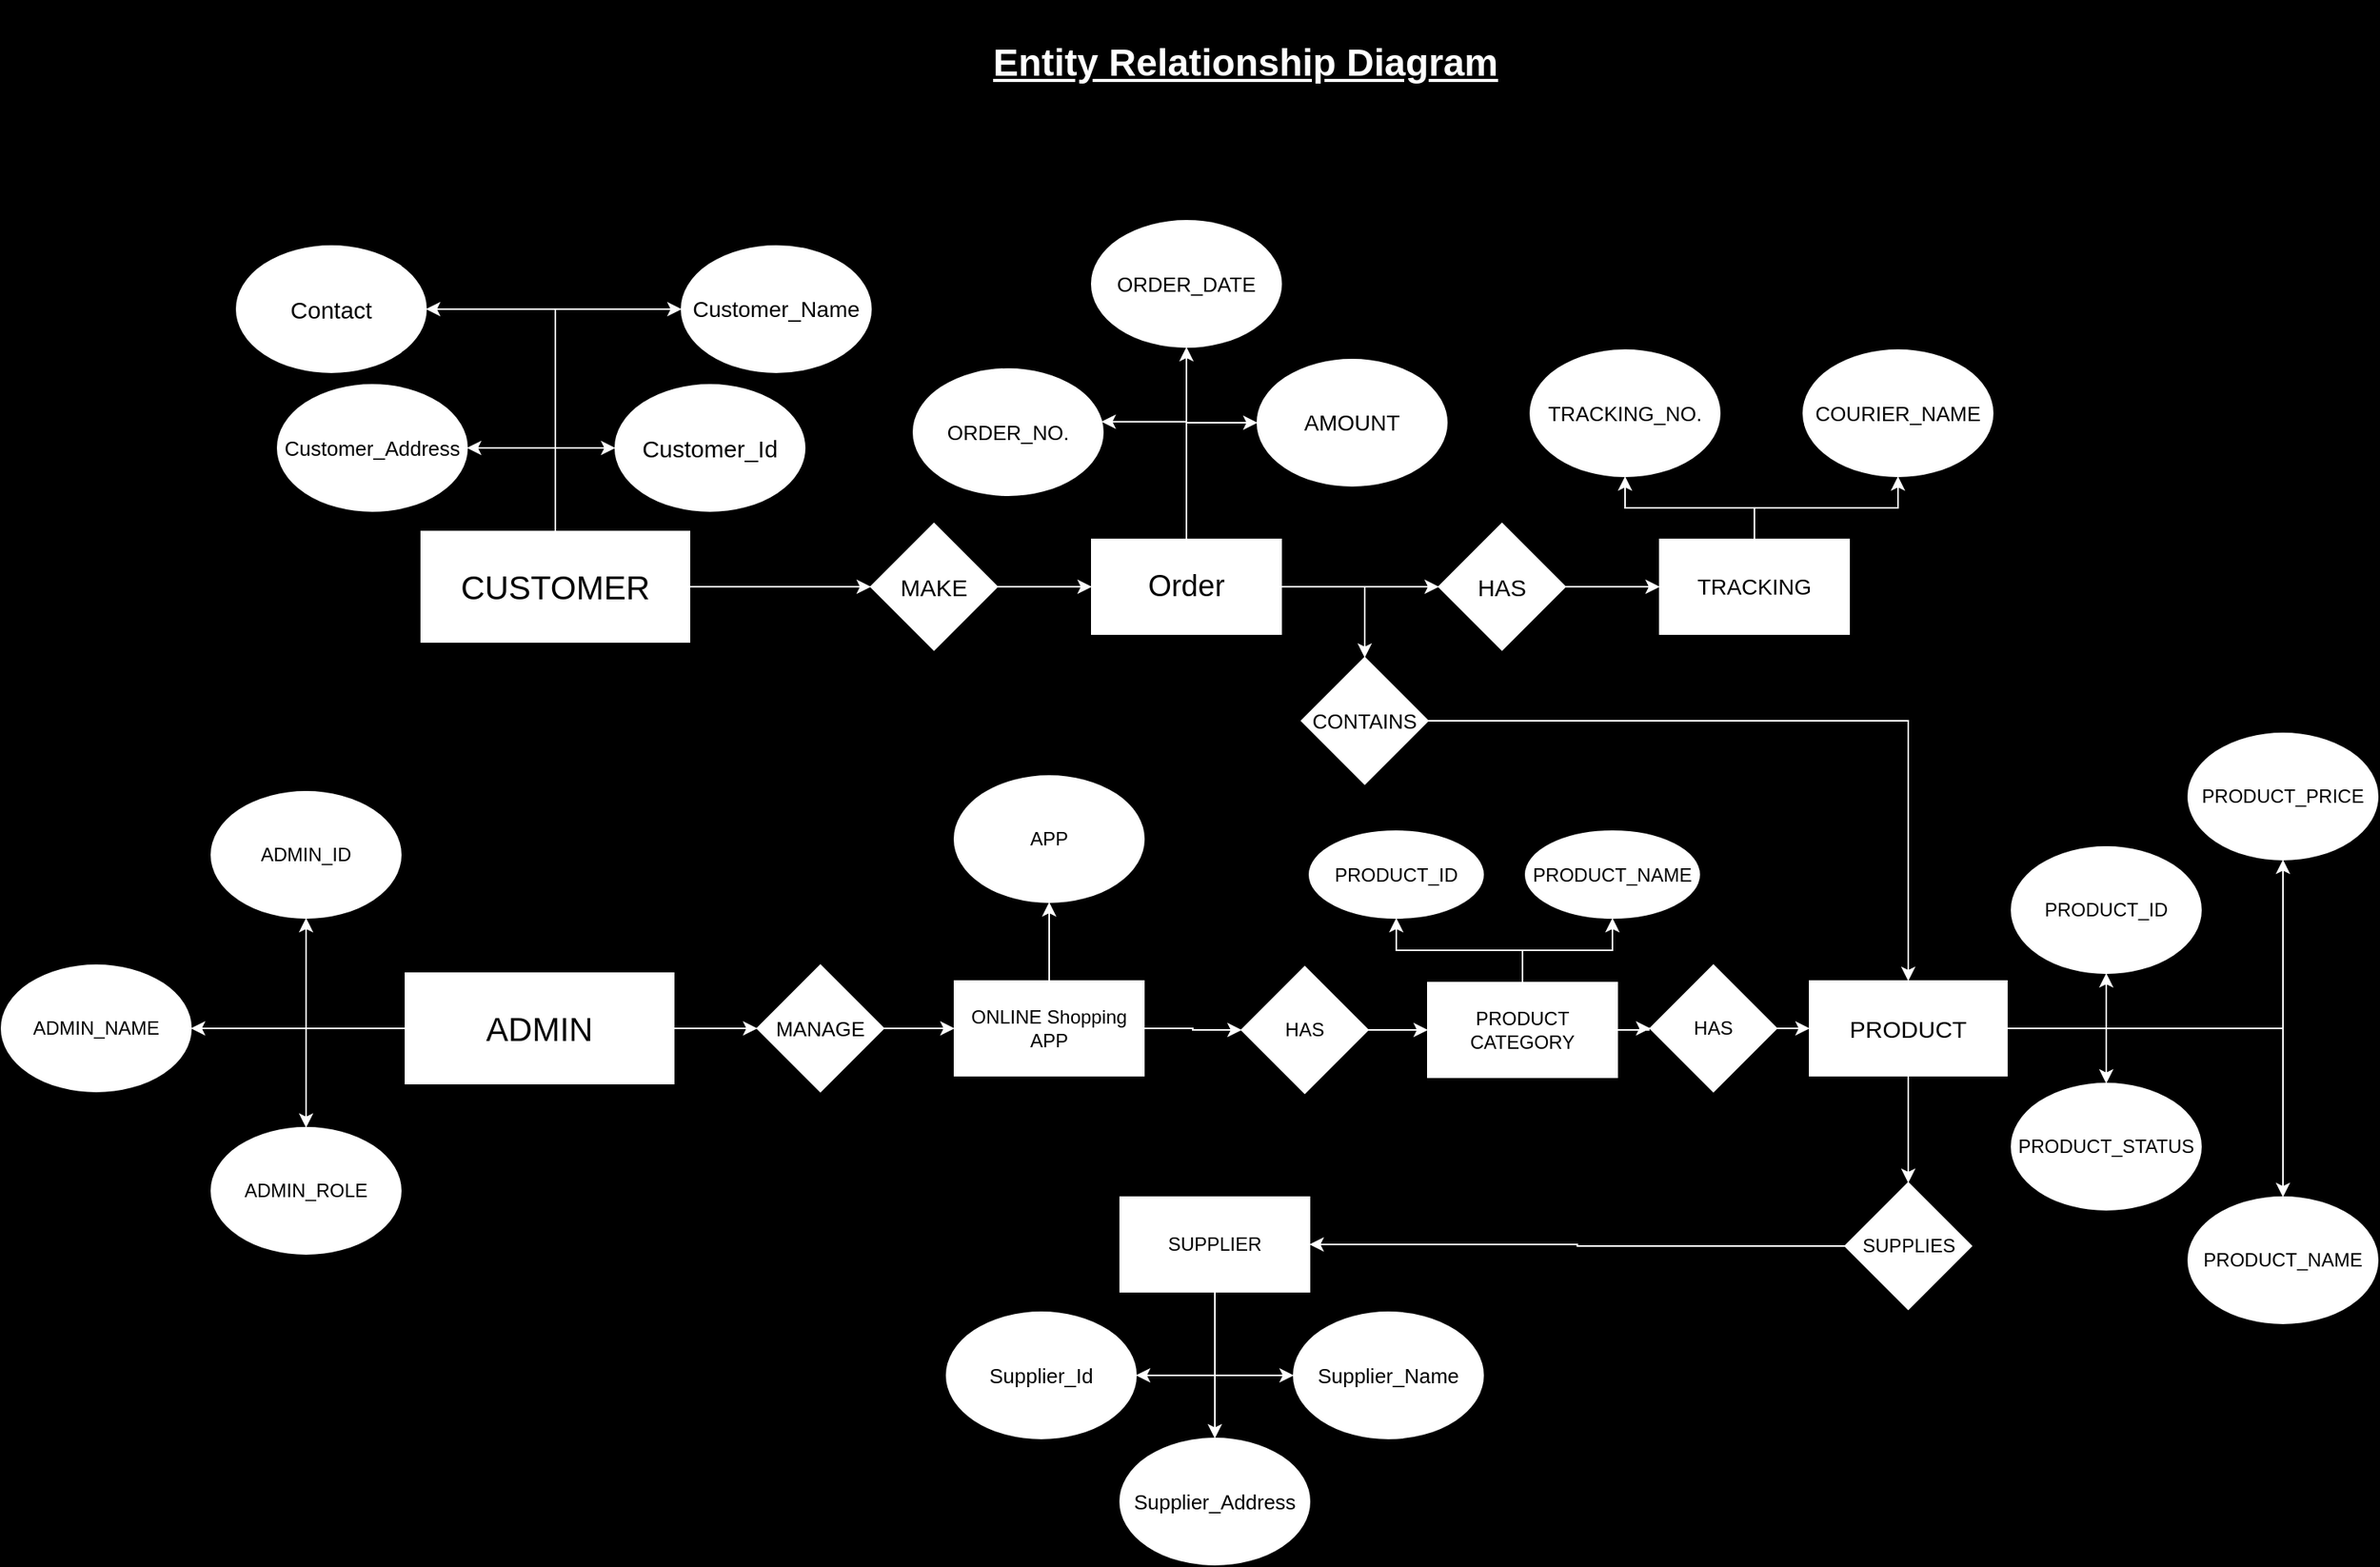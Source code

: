 <mxfile version="24.0.5" type="device">
  <diagram id="R2lEEEUBdFMjLlhIrx00" name="Page-1">
    <mxGraphModel dx="3421" dy="1551" grid="0" gridSize="10" guides="1" tooltips="1" connect="1" arrows="1" fold="1" page="0" pageScale="1" pageWidth="850" pageHeight="1100" background="#000000" math="0" shadow="0" extFonts="Permanent Marker^https://fonts.googleapis.com/css?family=Permanent+Marker">
      <root>
        <mxCell id="0" />
        <mxCell id="1" parent="0" />
        <mxCell id="Bi1fVH9bBWvj0MdAsN5d-1" value="&lt;font style=&quot;font-size: 14px;&quot;&gt;Customer_Name&lt;/font&gt;" style="ellipse;whiteSpace=wrap;html=1;strokeColor=#FFFFFF;" parent="1" vertex="1">
          <mxGeometry x="-658" y="-181" width="120" height="80" as="geometry" />
        </mxCell>
        <mxCell id="Bi1fVH9bBWvj0MdAsN5d-12" value="" style="edgeStyle=orthogonalEdgeStyle;rounded=0;orthogonalLoop=1;jettySize=auto;html=1;strokeColor=#FFFFFF;" parent="1" source="Bi1fVH9bBWvj0MdAsN5d-2" target="Bi1fVH9bBWvj0MdAsN5d-11" edge="1">
          <mxGeometry relative="1" as="geometry" />
        </mxCell>
        <mxCell id="2LKeGOVi453FV_1qw3CK-14" style="edgeStyle=orthogonalEdgeStyle;rounded=0;orthogonalLoop=1;jettySize=auto;html=1;entryX=1;entryY=0.5;entryDx=0;entryDy=0;strokeColor=#FFFFFF;" edge="1" parent="1" source="Bi1fVH9bBWvj0MdAsN5d-2" target="Bi1fVH9bBWvj0MdAsN5d-4">
          <mxGeometry relative="1" as="geometry" />
        </mxCell>
        <mxCell id="2LKeGOVi453FV_1qw3CK-15" style="edgeStyle=orthogonalEdgeStyle;rounded=0;orthogonalLoop=1;jettySize=auto;html=1;entryX=0;entryY=0.5;entryDx=0;entryDy=0;strokeColor=#FFFFFF;" edge="1" parent="1" source="Bi1fVH9bBWvj0MdAsN5d-2" target="Bi1fVH9bBWvj0MdAsN5d-10">
          <mxGeometry relative="1" as="geometry" />
        </mxCell>
        <mxCell id="2LKeGOVi453FV_1qw3CK-17" style="edgeStyle=orthogonalEdgeStyle;rounded=0;orthogonalLoop=1;jettySize=auto;html=1;entryX=0;entryY=0.5;entryDx=0;entryDy=0;strokeColor=#FFFFFF;" edge="1" parent="1" source="Bi1fVH9bBWvj0MdAsN5d-2" target="Bi1fVH9bBWvj0MdAsN5d-1">
          <mxGeometry relative="1" as="geometry" />
        </mxCell>
        <mxCell id="2LKeGOVi453FV_1qw3CK-34" style="edgeStyle=orthogonalEdgeStyle;rounded=0;orthogonalLoop=1;jettySize=auto;html=1;entryX=1;entryY=0.5;entryDx=0;entryDy=0;strokeColor=#FFFFFF;" edge="1" parent="1" source="Bi1fVH9bBWvj0MdAsN5d-2" target="Bi1fVH9bBWvj0MdAsN5d-8">
          <mxGeometry relative="1" as="geometry" />
        </mxCell>
        <object label="&lt;font style=&quot;font-size: 21px;&quot;&gt;CUSTOMER&lt;/font&gt;" CUSTOMER="CUSTOmER" id="Bi1fVH9bBWvj0MdAsN5d-2">
          <mxCell style="rounded=0;whiteSpace=wrap;html=1;strokeColor=#FFFFFF;" parent="1" vertex="1">
            <mxGeometry x="-823" width="170" height="70" as="geometry" />
          </mxCell>
        </object>
        <mxCell id="Bi1fVH9bBWvj0MdAsN5d-4" value="&lt;font style=&quot;font-size: 13px;&quot;&gt;Customer_Address&lt;/font&gt;" style="ellipse;whiteSpace=wrap;html=1;strokeColor=#FFFFFF;" parent="1" vertex="1">
          <mxGeometry x="-914" y="-93" width="120" height="80" as="geometry" />
        </mxCell>
        <mxCell id="Bi1fVH9bBWvj0MdAsN5d-8" value="&lt;font style=&quot;font-size: 15px;&quot;&gt;Contact&lt;/font&gt;" style="ellipse;whiteSpace=wrap;html=1;strokeColor=#FFFFFF;" parent="1" vertex="1">
          <mxGeometry x="-940" y="-181" width="120" height="80" as="geometry" />
        </mxCell>
        <mxCell id="Bi1fVH9bBWvj0MdAsN5d-10" value="&lt;font style=&quot;font-size: 15px;&quot;&gt;Customer_Id&lt;/font&gt;" style="ellipse;whiteSpace=wrap;html=1;strokeColor=#FFFFFF;" parent="1" vertex="1">
          <mxGeometry x="-700" y="-93" width="120" height="80" as="geometry" />
        </mxCell>
        <mxCell id="Bi1fVH9bBWvj0MdAsN5d-14" value="" style="edgeStyle=orthogonalEdgeStyle;rounded=0;orthogonalLoop=1;jettySize=auto;html=1;strokeColor=#FFFFFF;" parent="1" source="Bi1fVH9bBWvj0MdAsN5d-11" target="Bi1fVH9bBWvj0MdAsN5d-13" edge="1">
          <mxGeometry relative="1" as="geometry" />
        </mxCell>
        <mxCell id="Bi1fVH9bBWvj0MdAsN5d-11" value="&lt;font style=&quot;font-size: 15px;&quot;&gt;MAKE&lt;/font&gt;" style="rhombus;whiteSpace=wrap;html=1;rounded=0;strokeColor=#FFFFFF;" parent="1" vertex="1">
          <mxGeometry x="-538" y="-5" width="80" height="80" as="geometry" />
        </mxCell>
        <mxCell id="Bi1fVH9bBWvj0MdAsN5d-16" value="" style="edgeStyle=orthogonalEdgeStyle;rounded=0;orthogonalLoop=1;jettySize=auto;html=1;strokeColor=#FFFFFF;" parent="1" source="Bi1fVH9bBWvj0MdAsN5d-13" target="Bi1fVH9bBWvj0MdAsN5d-15" edge="1">
          <mxGeometry relative="1" as="geometry" />
        </mxCell>
        <mxCell id="Bi1fVH9bBWvj0MdAsN5d-22" value="" style="edgeStyle=orthogonalEdgeStyle;rounded=0;orthogonalLoop=1;jettySize=auto;html=1;strokeColor=#FFFFFF;" parent="1" source="Bi1fVH9bBWvj0MdAsN5d-13" target="Bi1fVH9bBWvj0MdAsN5d-21" edge="1">
          <mxGeometry relative="1" as="geometry" />
        </mxCell>
        <mxCell id="2LKeGOVi453FV_1qw3CK-7" style="edgeStyle=orthogonalEdgeStyle;rounded=0;orthogonalLoop=1;jettySize=auto;html=1;strokeColor=#FFFFFF;" edge="1" parent="1" source="Bi1fVH9bBWvj0MdAsN5d-13" target="Bi1fVH9bBWvj0MdAsN5d-27">
          <mxGeometry relative="1" as="geometry" />
        </mxCell>
        <mxCell id="2LKeGOVi453FV_1qw3CK-11" style="edgeStyle=orthogonalEdgeStyle;rounded=0;orthogonalLoop=1;jettySize=auto;html=1;entryX=0;entryY=0.5;entryDx=0;entryDy=0;strokeColor=#FFFFFF;" edge="1" parent="1" source="Bi1fVH9bBWvj0MdAsN5d-13" target="Bi1fVH9bBWvj0MdAsN5d-28">
          <mxGeometry relative="1" as="geometry" />
        </mxCell>
        <mxCell id="Bi1fVH9bBWvj0MdAsN5d-13" value="&lt;font style=&quot;font-size: 19px;&quot;&gt;Order&lt;/font&gt;" style="whiteSpace=wrap;html=1;rounded=0;strokeColor=#FFFFFF;" parent="1" vertex="1">
          <mxGeometry x="-398" y="5" width="120" height="60" as="geometry" />
        </mxCell>
        <mxCell id="Bi1fVH9bBWvj0MdAsN5d-18" value="" style="edgeStyle=orthogonalEdgeStyle;rounded=0;orthogonalLoop=1;jettySize=auto;html=1;strokeColor=#FFFFFF;" parent="1" source="Bi1fVH9bBWvj0MdAsN5d-15" target="Bi1fVH9bBWvj0MdAsN5d-17" edge="1">
          <mxGeometry relative="1" as="geometry" />
        </mxCell>
        <mxCell id="Bi1fVH9bBWvj0MdAsN5d-15" value="&lt;font style=&quot;font-size: 15px;&quot;&gt;HAS&lt;/font&gt;" style="rhombus;whiteSpace=wrap;html=1;rounded=0;strokeColor=#FFFFFF;" parent="1" vertex="1">
          <mxGeometry x="-178" y="-5" width="80" height="80" as="geometry" />
        </mxCell>
        <mxCell id="2LKeGOVi453FV_1qw3CK-18" style="edgeStyle=orthogonalEdgeStyle;rounded=0;orthogonalLoop=1;jettySize=auto;html=1;strokeColor=#FFFFFF;" edge="1" parent="1" source="Bi1fVH9bBWvj0MdAsN5d-17" target="Bi1fVH9bBWvj0MdAsN5d-29">
          <mxGeometry relative="1" as="geometry" />
        </mxCell>
        <mxCell id="2LKeGOVi453FV_1qw3CK-19" style="edgeStyle=orthogonalEdgeStyle;rounded=0;orthogonalLoop=1;jettySize=auto;html=1;strokeColor=#FFFFFF;" edge="1" parent="1" source="Bi1fVH9bBWvj0MdAsN5d-17" target="Bi1fVH9bBWvj0MdAsN5d-30">
          <mxGeometry relative="1" as="geometry" />
        </mxCell>
        <mxCell id="Bi1fVH9bBWvj0MdAsN5d-17" value="&lt;font style=&quot;font-size: 14px;&quot;&gt;TRACKING&lt;/font&gt;" style="whiteSpace=wrap;html=1;rounded=0;strokeColor=#FFFFFF;" parent="1" vertex="1">
          <mxGeometry x="-38" y="5" width="120" height="60" as="geometry" />
        </mxCell>
        <mxCell id="Bi1fVH9bBWvj0MdAsN5d-35" value="" style="edgeStyle=orthogonalEdgeStyle;rounded=0;orthogonalLoop=1;jettySize=auto;html=1;strokeColor=#FFFFFF;" parent="1" source="Bi1fVH9bBWvj0MdAsN5d-21" target="Bi1fVH9bBWvj0MdAsN5d-34" edge="1">
          <mxGeometry relative="1" as="geometry" />
        </mxCell>
        <mxCell id="Bi1fVH9bBWvj0MdAsN5d-21" value="&lt;font style=&quot;font-size: 13px;&quot;&gt;CONTAINS&lt;/font&gt;" style="rhombus;whiteSpace=wrap;html=1;rounded=0;strokeColor=#FFFFFF;" parent="1" vertex="1">
          <mxGeometry x="-265" y="80" width="80" height="80" as="geometry" />
        </mxCell>
        <mxCell id="Bi1fVH9bBWvj0MdAsN5d-26" value="&lt;font style=&quot;font-size: 13px;&quot;&gt;ORDER_NO.&lt;/font&gt;" style="ellipse;whiteSpace=wrap;html=1;strokeColor=#FFFFFF;" parent="1" vertex="1">
          <mxGeometry x="-511" y="-103" width="120" height="80" as="geometry" />
        </mxCell>
        <mxCell id="Bi1fVH9bBWvj0MdAsN5d-27" value="&lt;font style=&quot;font-size: 13px;&quot;&gt;ORDER_DATE&lt;/font&gt;" style="ellipse;whiteSpace=wrap;html=1;strokeColor=#FFFFFF;" parent="1" vertex="1">
          <mxGeometry x="-398" y="-197" width="120" height="80" as="geometry" />
        </mxCell>
        <mxCell id="Bi1fVH9bBWvj0MdAsN5d-28" value="&lt;font style=&quot;font-size: 14px;&quot;&gt;AMOUNT&lt;/font&gt;" style="ellipse;whiteSpace=wrap;html=1;strokeColor=#FFFFFF;" parent="1" vertex="1">
          <mxGeometry x="-293" y="-109" width="120" height="80" as="geometry" />
        </mxCell>
        <mxCell id="Bi1fVH9bBWvj0MdAsN5d-29" value="&lt;font style=&quot;font-size: 13px;&quot;&gt;TRACKING_NO.&lt;/font&gt;" style="ellipse;whiteSpace=wrap;html=1;strokeColor=#FFFFFF;" parent="1" vertex="1">
          <mxGeometry x="-120" y="-115" width="120" height="80" as="geometry" />
        </mxCell>
        <mxCell id="Bi1fVH9bBWvj0MdAsN5d-30" value="&lt;font style=&quot;font-size: 13px;&quot;&gt;COURIER_NAME&lt;/font&gt;" style="ellipse;whiteSpace=wrap;html=1;strokeColor=#FFFFFF;" parent="1" vertex="1">
          <mxGeometry x="53" y="-115" width="120" height="80" as="geometry" />
        </mxCell>
        <mxCell id="Bi1fVH9bBWvj0MdAsN5d-33" value="&lt;span&gt;&lt;span&gt;&lt;font&gt;Entity Relationship Diagram&lt;/font&gt;&lt;/span&gt;&lt;/span&gt;" style="text;strokeColor=none;fillColor=none;html=1;fontSize=24;fontStyle=5;verticalAlign=middle;align=center;fontColor=#FFFFFF;" parent="1" vertex="1">
          <mxGeometry x="-476" y="-337" width="350" height="80" as="geometry" />
        </mxCell>
        <mxCell id="Bi1fVH9bBWvj0MdAsN5d-48" value="" style="edgeStyle=orthogonalEdgeStyle;rounded=0;orthogonalLoop=1;jettySize=auto;html=1;strokeColor=#FFFFFF;" parent="1" source="Bi1fVH9bBWvj0MdAsN5d-34" target="Bi1fVH9bBWvj0MdAsN5d-47" edge="1">
          <mxGeometry relative="1" as="geometry" />
        </mxCell>
        <mxCell id="2LKeGOVi453FV_1qw3CK-20" style="edgeStyle=orthogonalEdgeStyle;rounded=0;orthogonalLoop=1;jettySize=auto;html=1;entryX=0.5;entryY=1;entryDx=0;entryDy=0;strokeColor=#FFFFFF;" edge="1" parent="1" source="Bi1fVH9bBWvj0MdAsN5d-34" target="Bi1fVH9bBWvj0MdAsN5d-43">
          <mxGeometry relative="1" as="geometry" />
        </mxCell>
        <mxCell id="2LKeGOVi453FV_1qw3CK-22" style="edgeStyle=orthogonalEdgeStyle;rounded=0;orthogonalLoop=1;jettySize=auto;html=1;entryX=0.5;entryY=0;entryDx=0;entryDy=0;strokeColor=#FFFFFF;" edge="1" parent="1" source="Bi1fVH9bBWvj0MdAsN5d-34" target="Bi1fVH9bBWvj0MdAsN5d-41">
          <mxGeometry relative="1" as="geometry" />
        </mxCell>
        <mxCell id="2LKeGOVi453FV_1qw3CK-23" style="edgeStyle=orthogonalEdgeStyle;rounded=0;orthogonalLoop=1;jettySize=auto;html=1;strokeColor=#FFFFFF;" edge="1" parent="1" source="Bi1fVH9bBWvj0MdAsN5d-34" target="Bi1fVH9bBWvj0MdAsN5d-40">
          <mxGeometry relative="1" as="geometry" />
        </mxCell>
        <mxCell id="2LKeGOVi453FV_1qw3CK-26" style="edgeStyle=orthogonalEdgeStyle;rounded=0;orthogonalLoop=1;jettySize=auto;html=1;entryX=0.5;entryY=0;entryDx=0;entryDy=0;strokeColor=#FFFFFF;" edge="1" parent="1" source="Bi1fVH9bBWvj0MdAsN5d-34" target="Bi1fVH9bBWvj0MdAsN5d-42">
          <mxGeometry relative="1" as="geometry" />
        </mxCell>
        <mxCell id="Bi1fVH9bBWvj0MdAsN5d-34" value="&lt;font style=&quot;font-size: 15px;&quot;&gt;PRODUCT&lt;/font&gt;" style="whiteSpace=wrap;html=1;rounded=0;strokeColor=#FFFFFF;" parent="1" vertex="1">
          <mxGeometry x="57" y="285" width="125" height="60" as="geometry" />
        </mxCell>
        <mxCell id="Bi1fVH9bBWvj0MdAsN5d-40" value="PRODUCT_PRICE" style="ellipse;whiteSpace=wrap;html=1;strokeColor=#FFFFFF;" parent="1" vertex="1">
          <mxGeometry x="297" y="128" width="120" height="80" as="geometry" />
        </mxCell>
        <mxCell id="Bi1fVH9bBWvj0MdAsN5d-41" value="PRODUCT_STATUS" style="ellipse;whiteSpace=wrap;html=1;strokeColor=#FFFFFF;" parent="1" vertex="1">
          <mxGeometry x="185" y="350" width="120" height="80" as="geometry" />
        </mxCell>
        <mxCell id="Bi1fVH9bBWvj0MdAsN5d-42" value="PRODUCT_NAME" style="ellipse;whiteSpace=wrap;html=1;strokeColor=#FFFFFF;" parent="1" vertex="1">
          <mxGeometry x="297" y="422" width="120" height="80" as="geometry" />
        </mxCell>
        <mxCell id="Bi1fVH9bBWvj0MdAsN5d-43" value="PRODUCT_ID" style="ellipse;whiteSpace=wrap;html=1;strokeColor=#FFFFFF;" parent="1" vertex="1">
          <mxGeometry x="185" y="200" width="120" height="80" as="geometry" />
        </mxCell>
        <mxCell id="Bi1fVH9bBWvj0MdAsN5d-50" value="" style="edgeStyle=orthogonalEdgeStyle;rounded=0;orthogonalLoop=1;jettySize=auto;html=1;strokeColor=#FFFFFF;" parent="1" source="Bi1fVH9bBWvj0MdAsN5d-47" target="Bi1fVH9bBWvj0MdAsN5d-49" edge="1">
          <mxGeometry relative="1" as="geometry" />
        </mxCell>
        <mxCell id="Bi1fVH9bBWvj0MdAsN5d-47" value="SUPPLIES" style="rhombus;whiteSpace=wrap;html=1;rounded=0;strokeColor=#FFFFFF;" parent="1" vertex="1">
          <mxGeometry x="79.5" y="413" width="80" height="80" as="geometry" />
        </mxCell>
        <mxCell id="2LKeGOVi453FV_1qw3CK-29" style="edgeStyle=orthogonalEdgeStyle;rounded=0;orthogonalLoop=1;jettySize=auto;html=1;strokeColor=#FFFFFF;" edge="1" parent="1" source="Bi1fVH9bBWvj0MdAsN5d-49" target="Bi1fVH9bBWvj0MdAsN5d-72">
          <mxGeometry relative="1" as="geometry" />
        </mxCell>
        <mxCell id="2LKeGOVi453FV_1qw3CK-30" style="edgeStyle=orthogonalEdgeStyle;rounded=0;orthogonalLoop=1;jettySize=auto;html=1;entryX=1;entryY=0.5;entryDx=0;entryDy=0;strokeColor=#FFFFFF;" edge="1" parent="1" source="Bi1fVH9bBWvj0MdAsN5d-49" target="Bi1fVH9bBWvj0MdAsN5d-74">
          <mxGeometry relative="1" as="geometry" />
        </mxCell>
        <mxCell id="2LKeGOVi453FV_1qw3CK-33" style="edgeStyle=orthogonalEdgeStyle;rounded=0;orthogonalLoop=1;jettySize=auto;html=1;entryX=0;entryY=0.5;entryDx=0;entryDy=0;strokeColor=#FFFFFF;" edge="1" parent="1" source="Bi1fVH9bBWvj0MdAsN5d-49" target="Bi1fVH9bBWvj0MdAsN5d-73">
          <mxGeometry relative="1" as="geometry" />
        </mxCell>
        <mxCell id="Bi1fVH9bBWvj0MdAsN5d-49" value="SUPPLIER" style="whiteSpace=wrap;html=1;rounded=0;strokeColor=#FFFFFF;" parent="1" vertex="1">
          <mxGeometry x="-380" y="422" width="120" height="60" as="geometry" />
        </mxCell>
        <mxCell id="Bi1fVH9bBWvj0MdAsN5d-53" value="" style="edgeStyle=orthogonalEdgeStyle;rounded=0;orthogonalLoop=1;jettySize=auto;html=1;strokeColor=#FFFFFF;" parent="1" source="Bi1fVH9bBWvj0MdAsN5d-51" target="Bi1fVH9bBWvj0MdAsN5d-52" edge="1">
          <mxGeometry relative="1" as="geometry" />
        </mxCell>
        <mxCell id="Bi1fVH9bBWvj0MdAsN5d-84" style="edgeStyle=orthogonalEdgeStyle;rounded=0;orthogonalLoop=1;jettySize=auto;html=1;exitX=0;exitY=0.5;exitDx=0;exitDy=0;strokeColor=#FFFFFF;" parent="1" source="Bi1fVH9bBWvj0MdAsN5d-51" target="Bi1fVH9bBWvj0MdAsN5d-81" edge="1">
          <mxGeometry relative="1" as="geometry" />
        </mxCell>
        <mxCell id="2LKeGOVi453FV_1qw3CK-35" style="edgeStyle=orthogonalEdgeStyle;rounded=0;orthogonalLoop=1;jettySize=auto;html=1;entryX=0.5;entryY=0;entryDx=0;entryDy=0;strokeColor=#FFFFFF;" edge="1" parent="1" source="Bi1fVH9bBWvj0MdAsN5d-51" target="Bi1fVH9bBWvj0MdAsN5d-80">
          <mxGeometry relative="1" as="geometry" />
        </mxCell>
        <mxCell id="2LKeGOVi453FV_1qw3CK-36" style="edgeStyle=orthogonalEdgeStyle;rounded=0;orthogonalLoop=1;jettySize=auto;html=1;entryX=0.5;entryY=1;entryDx=0;entryDy=0;strokeColor=#FFFFFF;" edge="1" parent="1" source="Bi1fVH9bBWvj0MdAsN5d-51" target="Bi1fVH9bBWvj0MdAsN5d-82">
          <mxGeometry relative="1" as="geometry" />
        </mxCell>
        <object label="&lt;font style=&quot;font-size: 21px;&quot;&gt;ADMIN&lt;/font&gt;" CUSTOMER="CUSTOmER" id="Bi1fVH9bBWvj0MdAsN5d-51">
          <mxCell style="rounded=0;whiteSpace=wrap;html=1;strokeColor=#FFFFFF;" parent="1" vertex="1">
            <mxGeometry x="-833" y="280" width="170" height="70" as="geometry" />
          </mxCell>
        </object>
        <mxCell id="Bi1fVH9bBWvj0MdAsN5d-57" value="" style="edgeStyle=orthogonalEdgeStyle;rounded=0;orthogonalLoop=1;jettySize=auto;html=1;strokeColor=#FFFFFF;" parent="1" source="Bi1fVH9bBWvj0MdAsN5d-52" target="Bi1fVH9bBWvj0MdAsN5d-56" edge="1">
          <mxGeometry relative="1" as="geometry" />
        </mxCell>
        <mxCell id="Bi1fVH9bBWvj0MdAsN5d-52" value="&lt;font style=&quot;font-size: 13px;&quot;&gt;MANAGE&lt;/font&gt;" style="rhombus;whiteSpace=wrap;html=1;rounded=0;strokeColor=#FFFFFF;" parent="1" vertex="1">
          <mxGeometry x="-610" y="275" width="80" height="80" as="geometry" />
        </mxCell>
        <mxCell id="Bi1fVH9bBWvj0MdAsN5d-59" value="" style="edgeStyle=orthogonalEdgeStyle;rounded=0;orthogonalLoop=1;jettySize=auto;html=1;strokeColor=#FFFFFF;" parent="1" source="Bi1fVH9bBWvj0MdAsN5d-56" target="Bi1fVH9bBWvj0MdAsN5d-58" edge="1">
          <mxGeometry relative="1" as="geometry" />
        </mxCell>
        <mxCell id="Bi1fVH9bBWvj0MdAsN5d-86" style="edgeStyle=orthogonalEdgeStyle;rounded=0;orthogonalLoop=1;jettySize=auto;html=1;exitX=0.5;exitY=0;exitDx=0;exitDy=0;strokeColor=#FFFFFF;" parent="1" source="Bi1fVH9bBWvj0MdAsN5d-56" target="Bi1fVH9bBWvj0MdAsN5d-87" edge="1">
          <mxGeometry relative="1" as="geometry">
            <mxPoint x="-425.333" y="235" as="targetPoint" />
          </mxGeometry>
        </mxCell>
        <mxCell id="Bi1fVH9bBWvj0MdAsN5d-56" value="ONLINE Shopping APP" style="whiteSpace=wrap;html=1;rounded=0;strokeColor=#FFFFFF;" parent="1" vertex="1">
          <mxGeometry x="-485" y="285" width="120" height="60" as="geometry" />
        </mxCell>
        <mxCell id="Bi1fVH9bBWvj0MdAsN5d-62" value="" style="edgeStyle=orthogonalEdgeStyle;rounded=0;orthogonalLoop=1;jettySize=auto;html=1;strokeColor=#FFFFFF;" parent="1" source="Bi1fVH9bBWvj0MdAsN5d-58" target="Bi1fVH9bBWvj0MdAsN5d-61" edge="1">
          <mxGeometry relative="1" as="geometry" />
        </mxCell>
        <mxCell id="Bi1fVH9bBWvj0MdAsN5d-58" value="HAS" style="rhombus;whiteSpace=wrap;html=1;rounded=0;strokeColor=#FFFFFF;" parent="1" vertex="1">
          <mxGeometry x="-303" y="276" width="80" height="80" as="geometry" />
        </mxCell>
        <mxCell id="Bi1fVH9bBWvj0MdAsN5d-66" value="" style="edgeStyle=orthogonalEdgeStyle;rounded=0;orthogonalLoop=1;jettySize=auto;html=1;strokeColor=#FFFFFF;" parent="1" source="Bi1fVH9bBWvj0MdAsN5d-61" target="Bi1fVH9bBWvj0MdAsN5d-65" edge="1">
          <mxGeometry relative="1" as="geometry" />
        </mxCell>
        <mxCell id="2LKeGOVi453FV_1qw3CK-24" style="edgeStyle=orthogonalEdgeStyle;rounded=0;orthogonalLoop=1;jettySize=auto;html=1;entryX=0.5;entryY=1;entryDx=0;entryDy=0;strokeColor=#FFFFFF;" edge="1" parent="1" source="Bi1fVH9bBWvj0MdAsN5d-61" target="Bi1fVH9bBWvj0MdAsN5d-88">
          <mxGeometry relative="1" as="geometry" />
        </mxCell>
        <mxCell id="2LKeGOVi453FV_1qw3CK-25" style="edgeStyle=orthogonalEdgeStyle;rounded=0;orthogonalLoop=1;jettySize=auto;html=1;entryX=0.5;entryY=1;entryDx=0;entryDy=0;strokeColor=#FFFFFF;" edge="1" parent="1" source="Bi1fVH9bBWvj0MdAsN5d-61" target="Bi1fVH9bBWvj0MdAsN5d-90">
          <mxGeometry relative="1" as="geometry" />
        </mxCell>
        <mxCell id="Bi1fVH9bBWvj0MdAsN5d-61" value="PRODUCT CATEGORY" style="whiteSpace=wrap;html=1;rounded=0;strokeColor=#FFFFFF;" parent="1" vertex="1">
          <mxGeometry x="-185" y="286" width="120" height="60" as="geometry" />
        </mxCell>
        <mxCell id="Bi1fVH9bBWvj0MdAsN5d-67" value="" style="edgeStyle=orthogonalEdgeStyle;rounded=0;orthogonalLoop=1;jettySize=auto;html=1;strokeColor=#FFFFFF;" parent="1" source="Bi1fVH9bBWvj0MdAsN5d-65" target="Bi1fVH9bBWvj0MdAsN5d-34" edge="1">
          <mxGeometry relative="1" as="geometry" />
        </mxCell>
        <mxCell id="Bi1fVH9bBWvj0MdAsN5d-65" value="HAS" style="rhombus;whiteSpace=wrap;html=1;rounded=0;strokeColor=#FFFFFF;" parent="1" vertex="1">
          <mxGeometry x="-44" y="275" width="80" height="80" as="geometry" />
        </mxCell>
        <mxCell id="Bi1fVH9bBWvj0MdAsN5d-72" value="&lt;font style=&quot;font-size: 13px;&quot;&gt;Supplier_Address&lt;/font&gt;" style="ellipse;whiteSpace=wrap;html=1;strokeColor=#FFFFFF;" parent="1" vertex="1">
          <mxGeometry x="-380" y="575" width="120" height="80" as="geometry" />
        </mxCell>
        <mxCell id="Bi1fVH9bBWvj0MdAsN5d-73" value="&lt;font style=&quot;font-size: 13px;&quot;&gt;Supplier_Name&lt;/font&gt;" style="ellipse;whiteSpace=wrap;html=1;strokeColor=#FFFFFF;" parent="1" vertex="1">
          <mxGeometry x="-270" y="495" width="120" height="80" as="geometry" />
        </mxCell>
        <mxCell id="Bi1fVH9bBWvj0MdAsN5d-74" value="&lt;font style=&quot;font-size: 13px;&quot;&gt;Supplier_Id&lt;/font&gt;" style="ellipse;whiteSpace=wrap;html=1;strokeColor=#FFFFFF;" parent="1" vertex="1">
          <mxGeometry x="-490" y="495" width="120" height="80" as="geometry" />
        </mxCell>
        <mxCell id="Bi1fVH9bBWvj0MdAsN5d-80" value="ADMIN_ROLE" style="ellipse;whiteSpace=wrap;html=1;strokeColor=#FFFFFF;" parent="1" vertex="1">
          <mxGeometry x="-956" y="378" width="120" height="80" as="geometry" />
        </mxCell>
        <mxCell id="Bi1fVH9bBWvj0MdAsN5d-81" value="ADMIN_NAME" style="ellipse;whiteSpace=wrap;html=1;strokeColor=#FFFFFF;" parent="1" vertex="1">
          <mxGeometry x="-1089" y="275" width="120" height="80" as="geometry" />
        </mxCell>
        <mxCell id="Bi1fVH9bBWvj0MdAsN5d-82" value="ADMIN_ID" style="ellipse;whiteSpace=wrap;html=1;strokeColor=#FFFFFF;" parent="1" vertex="1">
          <mxGeometry x="-956" y="165" width="120" height="80" as="geometry" />
        </mxCell>
        <mxCell id="Bi1fVH9bBWvj0MdAsN5d-87" value="APP" style="ellipse;whiteSpace=wrap;html=1;strokeColor=#FFFFFF;" parent="1" vertex="1">
          <mxGeometry x="-485.003" y="155" width="120" height="80" as="geometry" />
        </mxCell>
        <mxCell id="Bi1fVH9bBWvj0MdAsN5d-88" value="PRODUCT_ID" style="ellipse;whiteSpace=wrap;html=1;strokeColor=#FFFFFF;" parent="1" vertex="1">
          <mxGeometry x="-260" y="190" width="110" height="55" as="geometry" />
        </mxCell>
        <mxCell id="Bi1fVH9bBWvj0MdAsN5d-90" value="PRODUCT_NAME" style="ellipse;whiteSpace=wrap;html=1;strokeColor=#FFFFFF;" parent="1" vertex="1">
          <mxGeometry x="-123" y="190" width="110" height="55" as="geometry" />
        </mxCell>
        <mxCell id="2LKeGOVi453FV_1qw3CK-10" style="edgeStyle=orthogonalEdgeStyle;rounded=0;orthogonalLoop=1;jettySize=auto;html=1;entryX=0.993;entryY=0.417;entryDx=0;entryDy=0;entryPerimeter=0;strokeColor=#FFFFFF;" edge="1" parent="1" source="Bi1fVH9bBWvj0MdAsN5d-13" target="Bi1fVH9bBWvj0MdAsN5d-26">
          <mxGeometry relative="1" as="geometry" />
        </mxCell>
      </root>
    </mxGraphModel>
  </diagram>
</mxfile>
